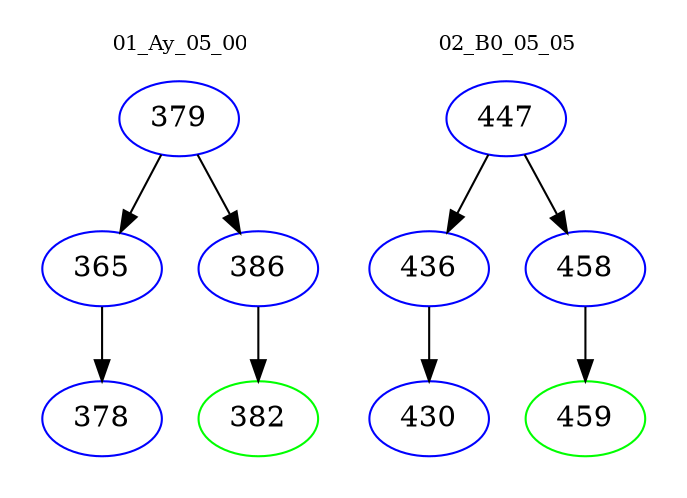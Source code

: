 digraph{
subgraph cluster_0 {
color = white
label = "01_Ay_05_00";
fontsize=10;
T0_379 [label="379", color="blue"]
T0_379 -> T0_365 [color="black"]
T0_365 [label="365", color="blue"]
T0_365 -> T0_378 [color="black"]
T0_378 [label="378", color="blue"]
T0_379 -> T0_386 [color="black"]
T0_386 [label="386", color="blue"]
T0_386 -> T0_382 [color="black"]
T0_382 [label="382", color="green"]
}
subgraph cluster_1 {
color = white
label = "02_B0_05_05";
fontsize=10;
T1_447 [label="447", color="blue"]
T1_447 -> T1_436 [color="black"]
T1_436 [label="436", color="blue"]
T1_436 -> T1_430 [color="black"]
T1_430 [label="430", color="blue"]
T1_447 -> T1_458 [color="black"]
T1_458 [label="458", color="blue"]
T1_458 -> T1_459 [color="black"]
T1_459 [label="459", color="green"]
}
}
